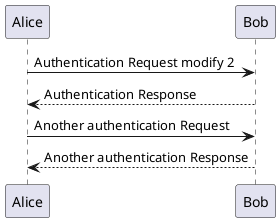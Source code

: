 @startuml
Alice -> Bob: Authentication Request modify 2
Bob --> Alice: Authentication Response

Alice -> Bob: Another authentication Request
Alice <-- Bob: Another authentication Response
@enduml
